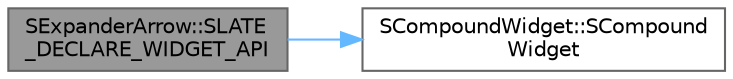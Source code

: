 digraph "SExpanderArrow::SLATE_DECLARE_WIDGET_API"
{
 // INTERACTIVE_SVG=YES
 // LATEX_PDF_SIZE
  bgcolor="transparent";
  edge [fontname=Helvetica,fontsize=10,labelfontname=Helvetica,labelfontsize=10];
  node [fontname=Helvetica,fontsize=10,shape=box,height=0.2,width=0.4];
  rankdir="LR";
  Node1 [id="Node000001",label="SExpanderArrow::SLATE\l_DECLARE_WIDGET_API",height=0.2,width=0.4,color="gray40", fillcolor="grey60", style="filled", fontcolor="black",tooltip=" "];
  Node1 -> Node2 [id="edge1_Node000001_Node000002",color="steelblue1",style="solid",tooltip=" "];
  Node2 [id="Node000002",label="SCompoundWidget::SCompound\lWidget",height=0.2,width=0.4,color="grey40", fillcolor="white", style="filled",URL="$dc/d0a/classSCompoundWidget.html#a9cf6e2c4bcbee08a217c47ecd221dfd0",tooltip="Disallow public construction."];
}
